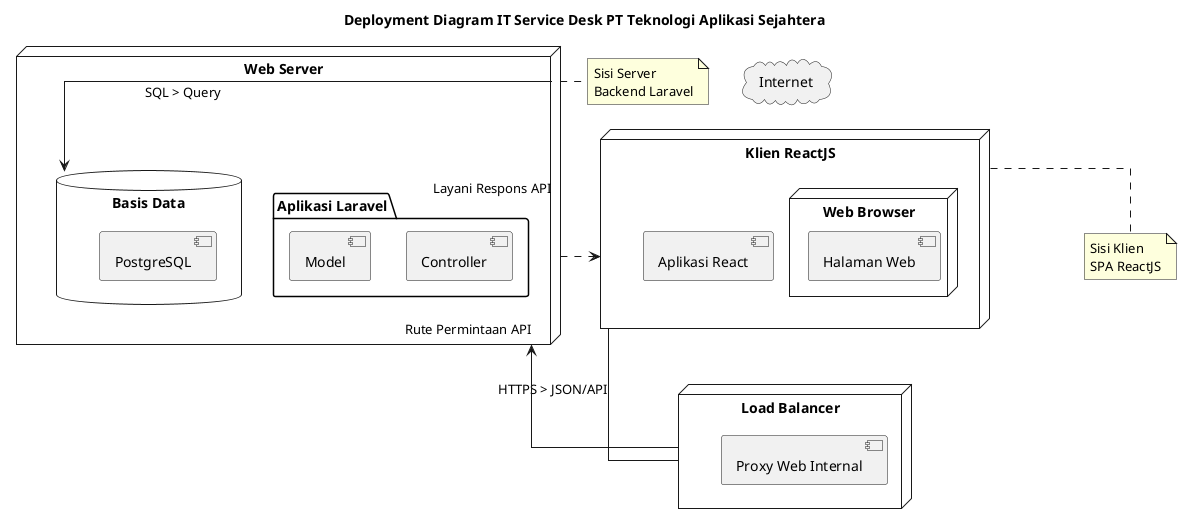 @startuml
' Tentukan layout
skinparam linetype ortho

title "Deployment Diagram IT Service Desk PT Teknologi Aplikasi Sejahtera"

' Tentukan node
node "Klien ReactJS" as React {
    [Aplikasi React]
    node "Web Browser" as Browser {
        [Halaman Web]
    }
}

node "Web Server" as Web {
    folder "Aplikasi Laravel" {
        [Controller]
        [Model]
    }
    database "Basis Data" {
        [PostgreSQL]
    }
}

node "Load Balancer" as API {
    [Proxy Web Internal]
}

cloud "Internet" {
}

' Tentukan hubungan
React -- API : HTTPS > JSON/API
API --> Web : Rute Permintaan API
Web --> "Basis Data" : SQL > Query
Web ..> React : Layani Respons API

' Deskripsi tambahan
note right of React : Sisi Klien\nSPA ReactJS
note right of Web : Sisi Server\nBackend Laravel

@enduml